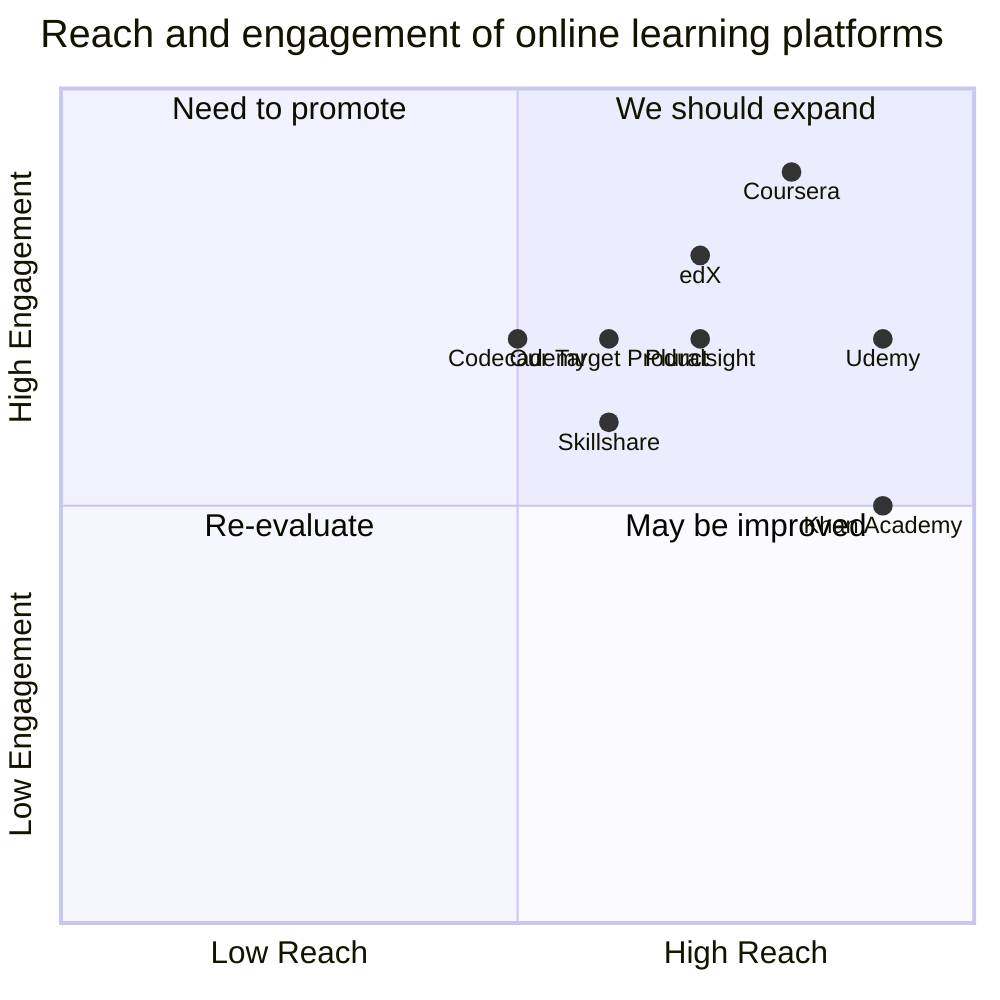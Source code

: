 quadrantChart
    title Reach and engagement of online learning platforms
    x-axis Low Reach --> High Reach
    y-axis Low Engagement --> High Engagement
    quadrant-1 We should expand
    quadrant-2 Need to promote
    quadrant-3 Re-evaluate
    quadrant-4 May be improved
    "Coursera": [0.8, 0.9]
    "Udemy": [0.9, 0.7]
    "edX": [0.7, 0.8]
    "Skillshare": [0.6, 0.6]
    "Khan Academy": [0.9, 0.5]
    "Codecademy": [0.5, 0.7]
    "Pluralsight": [0.7, 0.7]
    "Our Target Product": [0.6, 0.7]